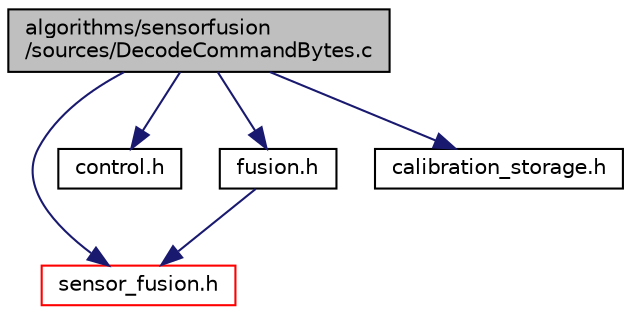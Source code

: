 digraph "algorithms/sensorfusion/sources/DecodeCommandBytes.c"
{
  edge [fontname="Helvetica",fontsize="10",labelfontname="Helvetica",labelfontsize="10"];
  node [fontname="Helvetica",fontsize="10",shape=record];
  Node0 [label="algorithms/sensorfusion\l/sources/DecodeCommandBytes.c",height=0.2,width=0.4,color="black", fillcolor="grey75", style="filled", fontcolor="black"];
  Node0 -> Node1 [color="midnightblue",fontsize="10",style="solid",fontname="Helvetica"];
  Node1 [label="sensor_fusion.h",height=0.2,width=0.4,color="red", fillcolor="white", style="filled",URL="$sensor__fusion_8h.html",tooltip="The sensor_fusion.h file implements the top level programming interface. "];
  Node0 -> Node16 [color="midnightblue",fontsize="10",style="solid",fontname="Helvetica"];
  Node16 [label="control.h",height=0.2,width=0.4,color="black", fillcolor="white", style="filled",URL="$control_8h.html",tooltip="Defines control sub-system. "];
  Node0 -> Node17 [color="midnightblue",fontsize="10",style="solid",fontname="Helvetica"];
  Node17 [label="fusion.h",height=0.2,width=0.4,color="black", fillcolor="white", style="filled",URL="$fusion_8h.html",tooltip="Lower level sensor fusion interface. "];
  Node17 -> Node1 [color="midnightblue",fontsize="10",style="solid",fontname="Helvetica"];
  Node0 -> Node18 [color="midnightblue",fontsize="10",style="solid",fontname="Helvetica"];
  Node18 [label="calibration_storage.h",height=0.2,width=0.4,color="black", fillcolor="white", style="filled",URL="$calibration__storage_8h.html",tooltip="Provides functions to store calibration to NVM. "];
}
